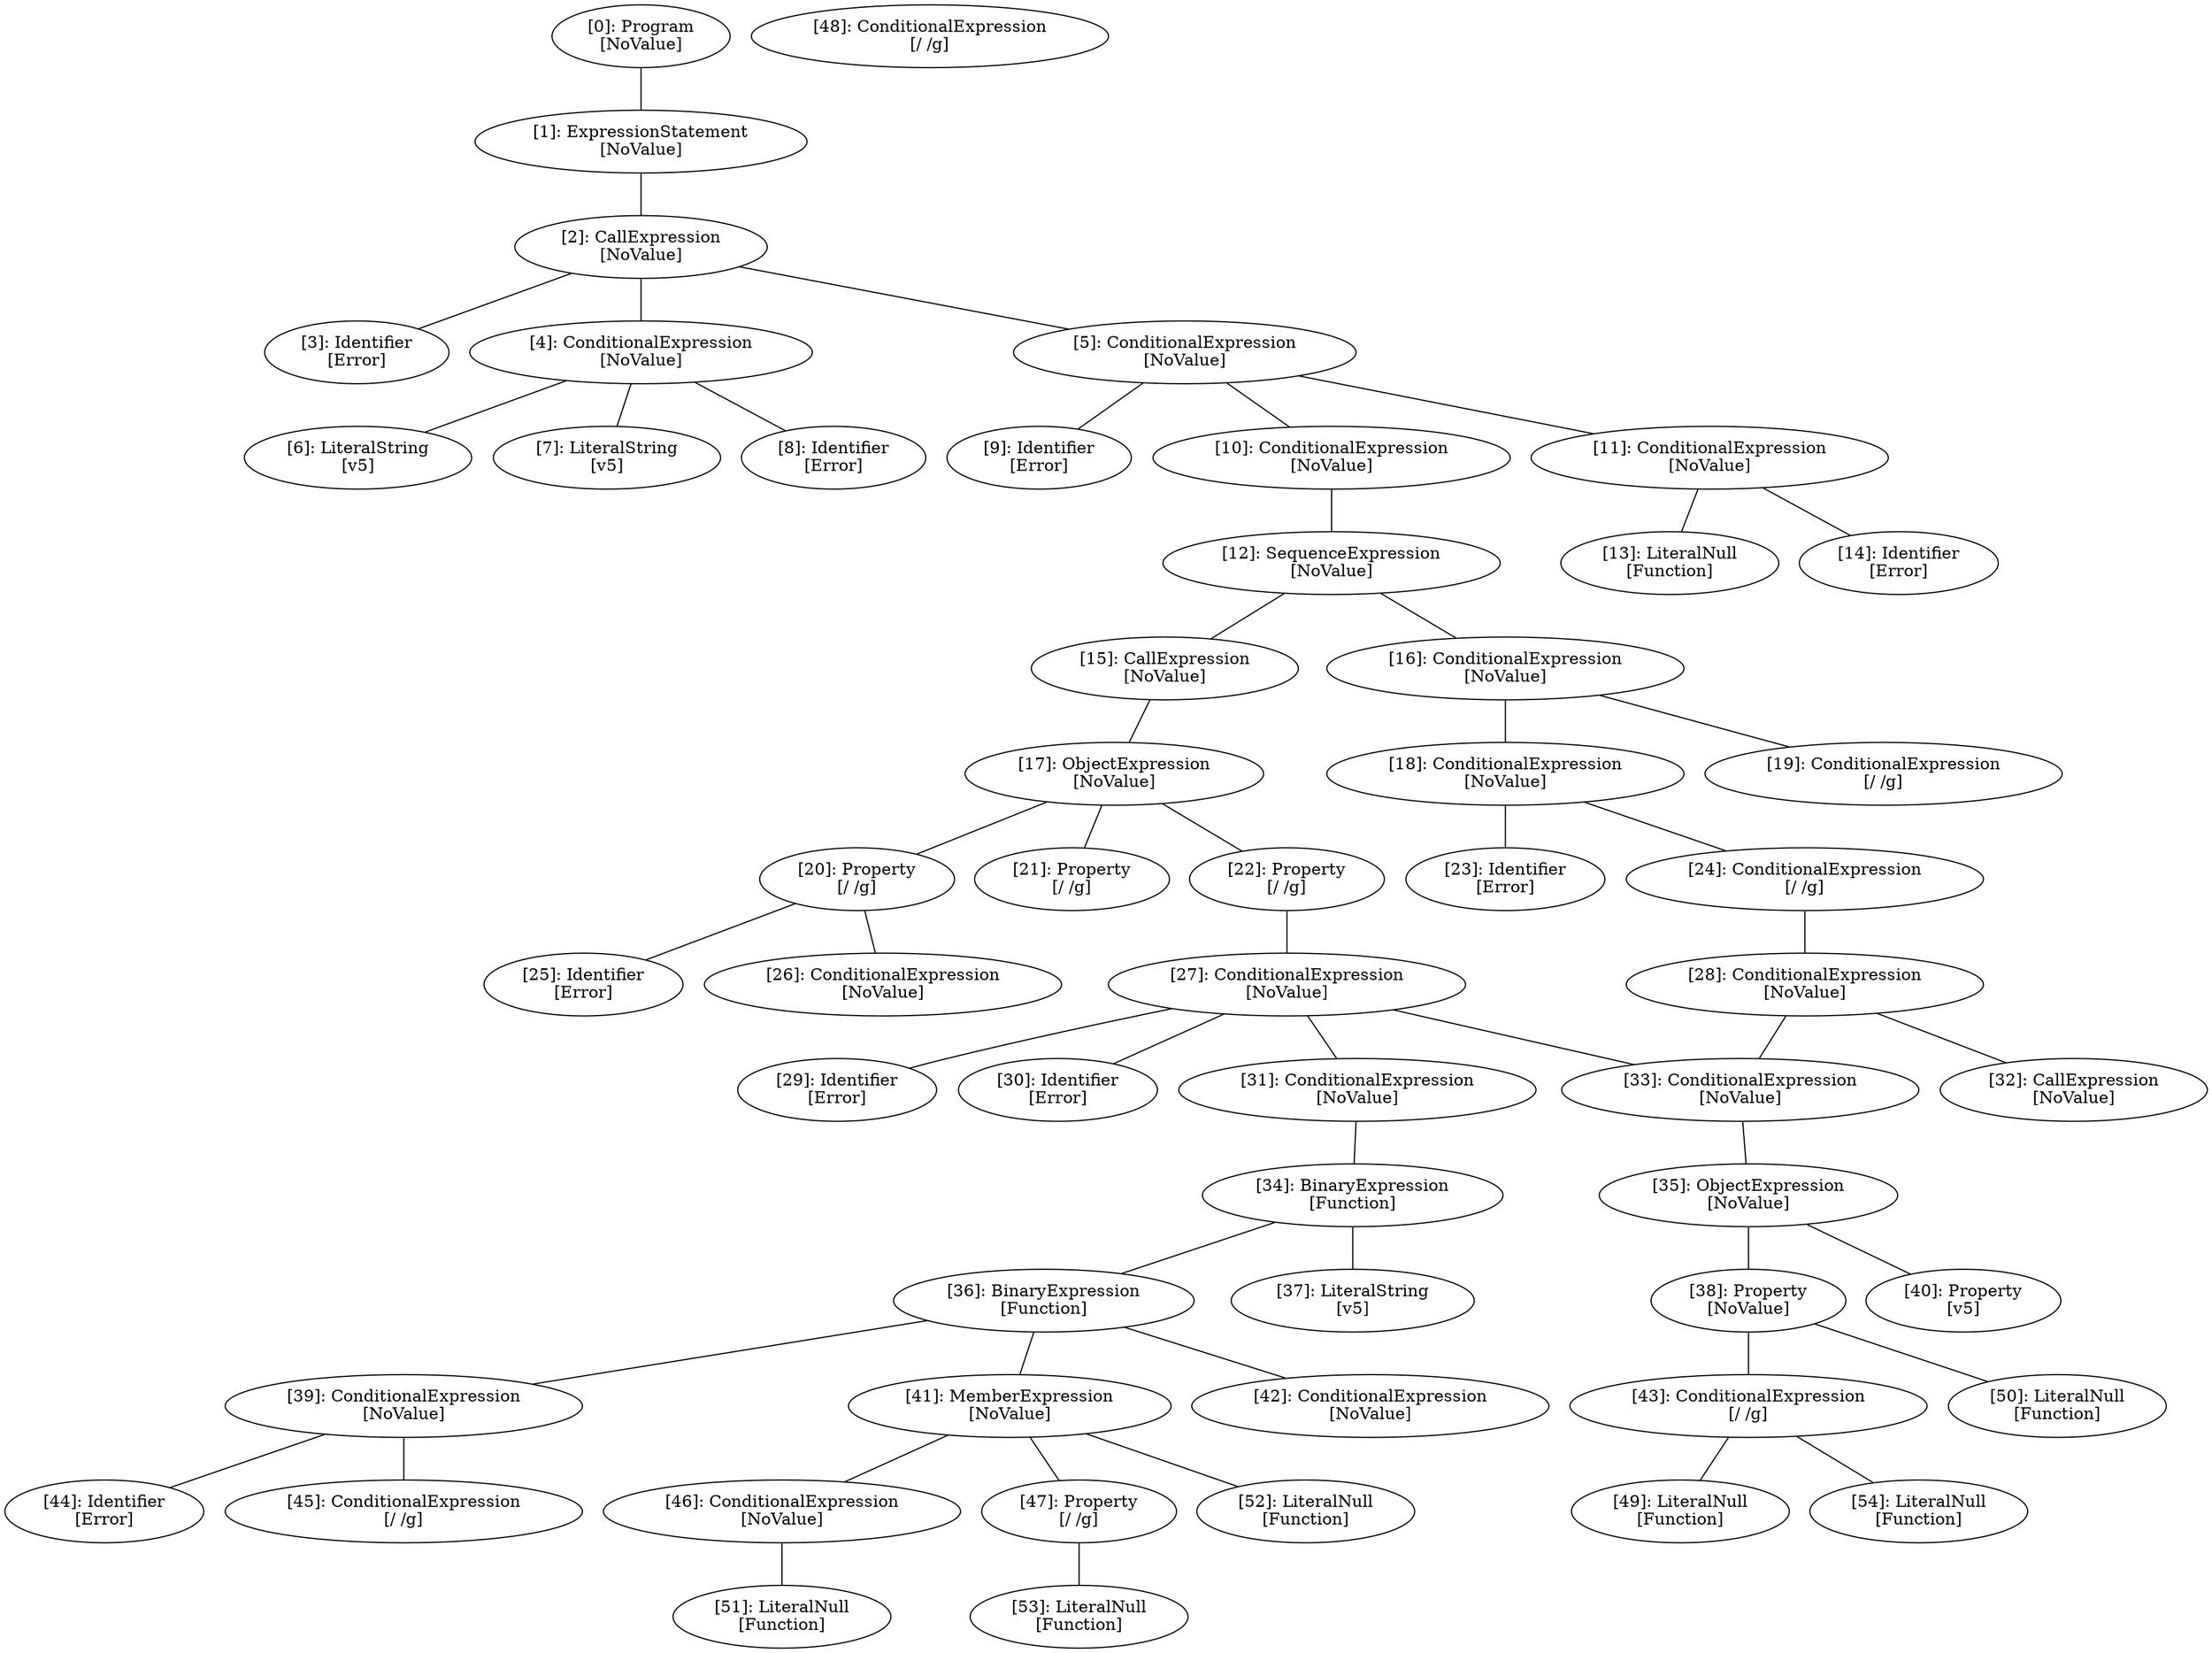 // Result
graph {
	0 [label="[0]: Program
[NoValue]"]
	1 [label="[1]: ExpressionStatement
[NoValue]"]
	2 [label="[2]: CallExpression
[NoValue]"]
	3 [label="[3]: Identifier
[Error]"]
	4 [label="[4]: ConditionalExpression
[NoValue]"]
	5 [label="[5]: ConditionalExpression
[NoValue]"]
	6 [label="[6]: LiteralString
[v5]"]
	7 [label="[7]: LiteralString
[v5]"]
	8 [label="[8]: Identifier
[Error]"]
	9 [label="[9]: Identifier
[Error]"]
	10 [label="[10]: ConditionalExpression
[NoValue]"]
	11 [label="[11]: ConditionalExpression
[NoValue]"]
	12 [label="[12]: SequenceExpression
[NoValue]"]
	13 [label="[13]: LiteralNull
[Function]"]
	14 [label="[14]: Identifier
[Error]"]
	15 [label="[15]: CallExpression
[NoValue]"]
	16 [label="[16]: ConditionalExpression
[NoValue]"]
	17 [label="[17]: ObjectExpression
[NoValue]"]
	18 [label="[18]: ConditionalExpression
[NoValue]"]
	19 [label="[19]: ConditionalExpression
[/ /g]"]
	20 [label="[20]: Property
[/ /g]"]
	21 [label="[21]: Property
[/ /g]"]
	22 [label="[22]: Property
[/ /g]"]
	23 [label="[23]: Identifier
[Error]"]
	24 [label="[24]: ConditionalExpression
[/ /g]"]
	25 [label="[25]: Identifier
[Error]"]
	26 [label="[26]: ConditionalExpression
[NoValue]"]
	27 [label="[27]: ConditionalExpression
[NoValue]"]
	28 [label="[28]: ConditionalExpression
[NoValue]"]
	29 [label="[29]: Identifier
[Error]"]
	30 [label="[30]: Identifier
[Error]"]
	31 [label="[31]: ConditionalExpression
[NoValue]"]
	32 [label="[32]: CallExpression
[NoValue]"]
	33 [label="[33]: ConditionalExpression
[NoValue]"]
	34 [label="[34]: BinaryExpression
[Function]"]
	35 [label="[35]: ObjectExpression
[NoValue]"]
	36 [label="[36]: BinaryExpression
[Function]"]
	37 [label="[37]: LiteralString
[v5]"]
	38 [label="[38]: Property
[NoValue]"]
	39 [label="[39]: ConditionalExpression
[NoValue]"]
	40 [label="[40]: Property
[v5]"]
	41 [label="[41]: MemberExpression
[NoValue]"]
	42 [label="[42]: ConditionalExpression
[NoValue]"]
	43 [label="[43]: ConditionalExpression
[/ /g]"]
	44 [label="[44]: Identifier
[Error]"]
	45 [label="[45]: ConditionalExpression
[/ /g]"]
	46 [label="[46]: ConditionalExpression
[NoValue]"]
	47 [label="[47]: Property
[/ /g]"]
	48 [label="[48]: ConditionalExpression
[/ /g]"]
	49 [label="[49]: LiteralNull
[Function]"]
	50 [label="[50]: LiteralNull
[Function]"]
	51 [label="[51]: LiteralNull
[Function]"]
	52 [label="[52]: LiteralNull
[Function]"]
	53 [label="[53]: LiteralNull
[Function]"]
	54 [label="[54]: LiteralNull
[Function]"]
	0 -- 1
	1 -- 2
	2 -- 3
	2 -- 4
	2 -- 5
	4 -- 6
	4 -- 7
	4 -- 8
	5 -- 9
	5 -- 10
	5 -- 11
	10 -- 12
	11 -- 13
	11 -- 14
	12 -- 15
	12 -- 16
	15 -- 17
	16 -- 18
	16 -- 19
	17 -- 20
	17 -- 21
	17 -- 22
	18 -- 23
	18 -- 24
	20 -- 25
	20 -- 26
	22 -- 27
	24 -- 28
	27 -- 29
	27 -- 30
	27 -- 31
	27 -- 33
	28 -- 32
	28 -- 33
	31 -- 34
	33 -- 35
	34 -- 36
	34 -- 37
	35 -- 38
	35 -- 40
	36 -- 39
	36 -- 41
	36 -- 42
	38 -- 43
	38 -- 50
	39 -- 44
	39 -- 45
	41 -- 46
	41 -- 47
	41 -- 52
	43 -- 49
	43 -- 54
	46 -- 51
	47 -- 53
}
